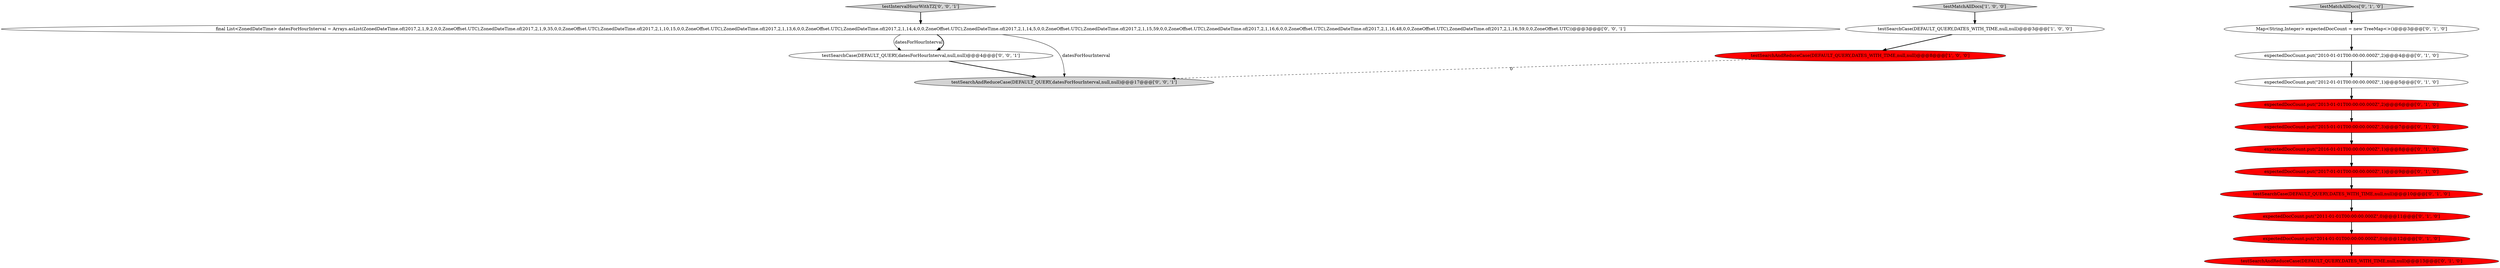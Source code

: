 digraph {
1 [style = filled, label = "testSearchCase(DEFAULT_QUERY,DATES_WITH_TIME,null,null)@@@3@@@['1', '0', '0']", fillcolor = white, shape = ellipse image = "AAA0AAABBB1BBB"];
16 [style = filled, label = "testSearchCase(DEFAULT_QUERY,datesForHourInterval,null,null)@@@4@@@['0', '0', '1']", fillcolor = white, shape = ellipse image = "AAA0AAABBB3BBB"];
14 [style = filled, label = "expectedDocCount.put(\"2011-01-01T00:00:00.000Z\",0)@@@11@@@['0', '1', '0']", fillcolor = red, shape = ellipse image = "AAA1AAABBB2BBB"];
4 [style = filled, label = "expectedDocCount.put(\"2012-01-01T00:00:00.000Z\",1)@@@5@@@['0', '1', '0']", fillcolor = white, shape = ellipse image = "AAA0AAABBB2BBB"];
5 [style = filled, label = "expectedDocCount.put(\"2013-01-01T00:00:00.000Z\",2)@@@6@@@['0', '1', '0']", fillcolor = red, shape = ellipse image = "AAA1AAABBB2BBB"];
13 [style = filled, label = "expectedDocCount.put(\"2015-01-01T00:00:00.000Z\",3)@@@7@@@['0', '1', '0']", fillcolor = red, shape = ellipse image = "AAA1AAABBB2BBB"];
18 [style = filled, label = "testIntervalHourWithTZ['0', '0', '1']", fillcolor = lightgray, shape = diamond image = "AAA0AAABBB3BBB"];
11 [style = filled, label = "testSearchCase(DEFAULT_QUERY,DATES_WITH_TIME,null,null)@@@10@@@['0', '1', '0']", fillcolor = red, shape = ellipse image = "AAA1AAABBB2BBB"];
7 [style = filled, label = "testSearchAndReduceCase(DEFAULT_QUERY,DATES_WITH_TIME,null,null)@@@13@@@['0', '1', '0']", fillcolor = red, shape = ellipse image = "AAA1AAABBB2BBB"];
2 [style = filled, label = "testMatchAllDocs['1', '0', '0']", fillcolor = lightgray, shape = diamond image = "AAA0AAABBB1BBB"];
12 [style = filled, label = "expectedDocCount.put(\"2010-01-01T00:00:00.000Z\",2)@@@4@@@['0', '1', '0']", fillcolor = white, shape = ellipse image = "AAA0AAABBB2BBB"];
6 [style = filled, label = "expectedDocCount.put(\"2014-01-01T00:00:00.000Z\",0)@@@12@@@['0', '1', '0']", fillcolor = red, shape = ellipse image = "AAA1AAABBB2BBB"];
10 [style = filled, label = "testMatchAllDocs['0', '1', '0']", fillcolor = lightgray, shape = diamond image = "AAA0AAABBB2BBB"];
17 [style = filled, label = "final List<ZonedDateTime> datesForHourInterval = Arrays.asList(ZonedDateTime.of(2017,2,1,9,2,0,0,ZoneOffset.UTC),ZonedDateTime.of(2017,2,1,9,35,0,0,ZoneOffset.UTC),ZonedDateTime.of(2017,2,1,10,15,0,0,ZoneOffset.UTC),ZonedDateTime.of(2017,2,1,13,6,0,0,ZoneOffset.UTC),ZonedDateTime.of(2017,2,1,14,4,0,0,ZoneOffset.UTC),ZonedDateTime.of(2017,2,1,14,5,0,0,ZoneOffset.UTC),ZonedDateTime.of(2017,2,1,15,59,0,0,ZoneOffset.UTC),ZonedDateTime.of(2017,2,1,16,6,0,0,ZoneOffset.UTC),ZonedDateTime.of(2017,2,1,16,48,0,0,ZoneOffset.UTC),ZonedDateTime.of(2017,2,1,16,59,0,0,ZoneOffset.UTC))@@@3@@@['0', '0', '1']", fillcolor = white, shape = ellipse image = "AAA0AAABBB3BBB"];
3 [style = filled, label = "Map<String,Integer> expectedDocCount = new TreeMap<>()@@@3@@@['0', '1', '0']", fillcolor = white, shape = ellipse image = "AAA0AAABBB2BBB"];
15 [style = filled, label = "testSearchAndReduceCase(DEFAULT_QUERY,datesForHourInterval,null,null)@@@17@@@['0', '0', '1']", fillcolor = lightgray, shape = ellipse image = "AAA0AAABBB3BBB"];
8 [style = filled, label = "expectedDocCount.put(\"2017-01-01T00:00:00.000Z\",1)@@@9@@@['0', '1', '0']", fillcolor = red, shape = ellipse image = "AAA1AAABBB2BBB"];
0 [style = filled, label = "testSearchAndReduceCase(DEFAULT_QUERY,DATES_WITH_TIME,null,null)@@@8@@@['1', '0', '0']", fillcolor = red, shape = ellipse image = "AAA1AAABBB1BBB"];
9 [style = filled, label = "expectedDocCount.put(\"2016-01-01T00:00:00.000Z\",1)@@@8@@@['0', '1', '0']", fillcolor = red, shape = ellipse image = "AAA1AAABBB2BBB"];
18->17 [style = bold, label=""];
16->15 [style = bold, label=""];
17->16 [style = solid, label="datesForHourInterval"];
10->3 [style = bold, label=""];
0->15 [style = dashed, label="0"];
13->9 [style = bold, label=""];
1->0 [style = bold, label=""];
3->12 [style = bold, label=""];
6->7 [style = bold, label=""];
12->4 [style = bold, label=""];
9->8 [style = bold, label=""];
8->11 [style = bold, label=""];
11->14 [style = bold, label=""];
4->5 [style = bold, label=""];
2->1 [style = bold, label=""];
5->13 [style = bold, label=""];
14->6 [style = bold, label=""];
17->16 [style = bold, label=""];
17->15 [style = solid, label="datesForHourInterval"];
}
